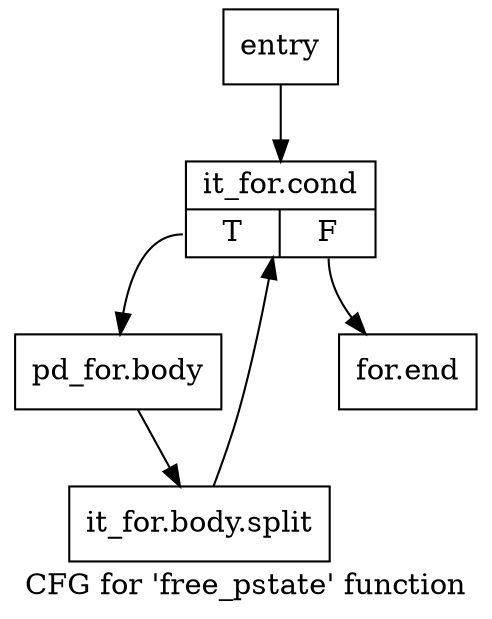 digraph "CFG for 'free_pstate' function" {
	label="CFG for 'free_pstate' function";

	Node0x40e4820 [shape=record,label="{entry}"];
	Node0x40e4820 -> Node0x40e4870;
	Node0x40e4870 [shape=record,label="{it_for.cond|{<s0>T|<s1>F}}"];
	Node0x40e4870:s0 -> Node0x40e4c70;
	Node0x40e4870:s1 -> Node0x40e4cc0;
	Node0x40e4c70 [shape=record,label="{pd_for.body}"];
	Node0x40e4c70 -> Node0x66ab6d0;
	Node0x66ab6d0 [shape=record,label="{it_for.body.split}"];
	Node0x66ab6d0 -> Node0x40e4870;
	Node0x40e4cc0 [shape=record,label="{for.end}"];
}
